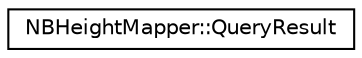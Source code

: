 digraph "Graphical Class Hierarchy"
{
  edge [fontname="Helvetica",fontsize="10",labelfontname="Helvetica",labelfontsize="10"];
  node [fontname="Helvetica",fontsize="10",shape=record];
  rankdir="LR";
  Node0 [label="NBHeightMapper::QueryResult",height=0.2,width=0.4,color="black", fillcolor="white", style="filled",URL="$d6/dae/class_n_b_height_mapper_1_1_query_result.html",tooltip="class for cirumventing the const-restriction of RTree::Search-context "];
}
